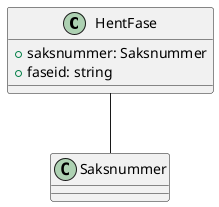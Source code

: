 @startuml
class HentFase {
    +saksnummer: Saksnummer
    +faseid: string
}

HentFase -- Saksnummer

@enduml